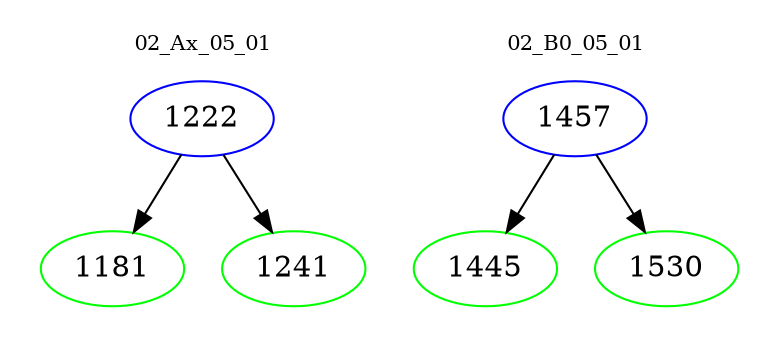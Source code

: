 digraph{
subgraph cluster_0 {
color = white
label = "02_Ax_05_01";
fontsize=10;
T0_1222 [label="1222", color="blue"]
T0_1222 -> T0_1181 [color="black"]
T0_1181 [label="1181", color="green"]
T0_1222 -> T0_1241 [color="black"]
T0_1241 [label="1241", color="green"]
}
subgraph cluster_1 {
color = white
label = "02_B0_05_01";
fontsize=10;
T1_1457 [label="1457", color="blue"]
T1_1457 -> T1_1445 [color="black"]
T1_1445 [label="1445", color="green"]
T1_1457 -> T1_1530 [color="black"]
T1_1530 [label="1530", color="green"]
}
}
